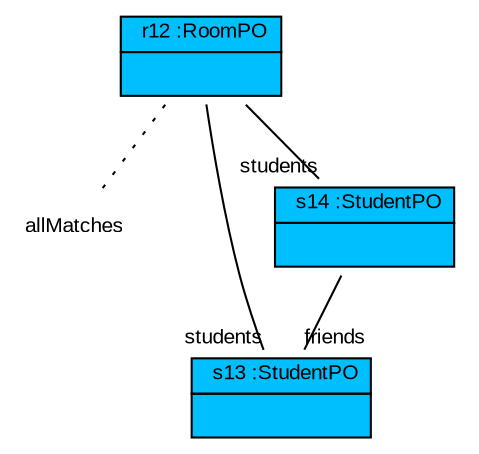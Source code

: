 graph ObjectDiagram {
   node [shape = none, fontsize = 10, fontname = "Arial"];
   edge [fontsize = 10, fontname = "Arial"];

r12 [label=<<table border='0' cellborder='1' cellspacing='0' color='black' bgcolor='deepskyblue'>  <tr> <td align='center'> <font color='black'> r12 :RoomPO </font></td></tr> <tr> <td align='left'> <table border='0' cellborder='0' cellspacing='0' color='black'> <tr> <td>  </td></tr></table></td></tr></table>>];
allMatches_r12 [label=allMatches];
s13 [label=<<table border='0' cellborder='1' cellspacing='0' color='black' bgcolor='deepskyblue'>  <tr> <td align='center'> <font color='black'> s13 :StudentPO </font></td></tr> <tr> <td align='left'> <table border='0' cellborder='0' cellspacing='0' color='black'> <tr> <td>  </td></tr></table></td></tr></table>>];
s14 [label=<<table border='0' cellborder='1' cellspacing='0' color='black' bgcolor='deepskyblue'>  <tr> <td align='center'> <font color='black'> s14 :StudentPO </font></td></tr> <tr> <td align='left'> <table border='0' cellborder='0' cellspacing='0' color='black'> <tr> <td>  </td></tr></table></td></tr></table>>];

r12 -- allMatches_r12 [style="dotted"];
r12 -- s13 [headlabel = "students" taillabel = "" color="black" fontcolor="black"];
r12 -- s14 [headlabel = "students" taillabel = "" color="black" fontcolor="black"];
s14 -- s13 [headlabel = "friends" taillabel = "" color="black" fontcolor="black"];
}
